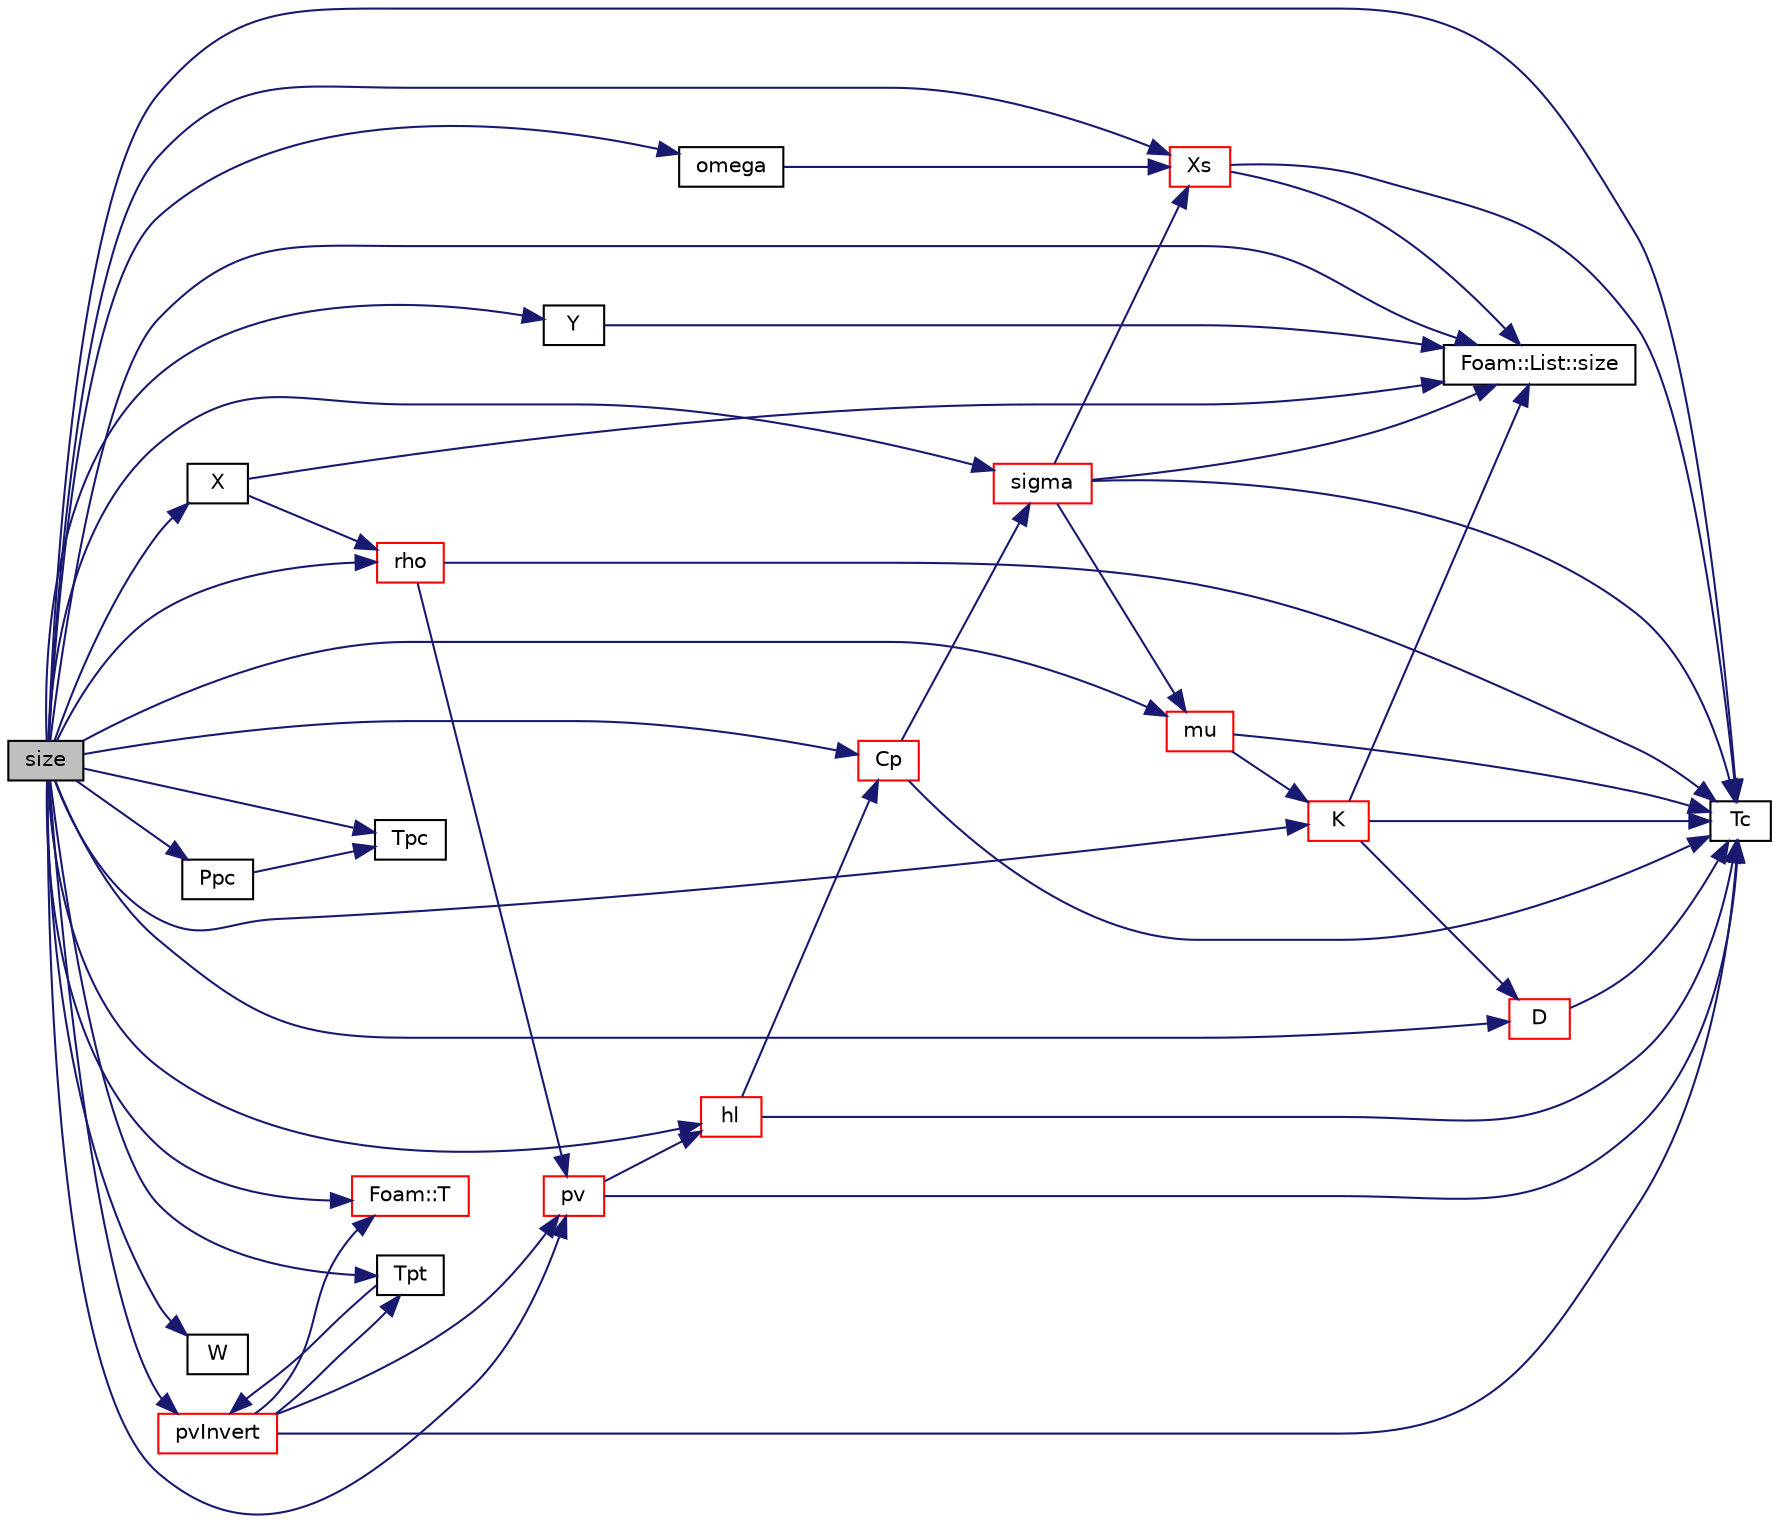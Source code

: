 digraph "size"
{
  bgcolor="transparent";
  edge [fontname="Helvetica",fontsize="10",labelfontname="Helvetica",labelfontsize="10"];
  node [fontname="Helvetica",fontsize="10",shape=record];
  rankdir="LR";
  Node1 [label="size",height=0.2,width=0.4,color="black", fillcolor="grey75", style="filled", fontcolor="black"];
  Node1 -> Node2 [color="midnightblue",fontsize="10",style="solid",fontname="Helvetica"];
  Node2 [label="Cp",height=0.2,width=0.4,color="red",URL="$a01386.html#a0102cb54209ff24e6fdaf6a709b463d1",tooltip="Calculate the mixture heat capacity [J/(kg K)]. "];
  Node2 -> Node3 [color="midnightblue",fontsize="10",style="solid",fontname="Helvetica"];
  Node3 [label="Tc",height=0.2,width=0.4,color="black",URL="$a01386.html#ae8642d8aaff026bcdab4a353b1606267",tooltip="Calculate the critical temperature of mixture. "];
  Node2 -> Node4 [color="midnightblue",fontsize="10",style="solid",fontname="Helvetica"];
  Node4 [label="sigma",height=0.2,width=0.4,color="red",URL="$a01386.html#a0f6de55ac6429793c0519d67e94afc6a",tooltip="Estimate mixture surface tension [N/m]. "];
  Node4 -> Node5 [color="midnightblue",fontsize="10",style="solid",fontname="Helvetica"];
  Node5 [label="Xs",height=0.2,width=0.4,color="red",URL="$a01386.html#a683fe42e97c2bfec151c808b93776afd",tooltip="Return the surface molar fractions. "];
  Node5 -> Node6 [color="midnightblue",fontsize="10",style="solid",fontname="Helvetica"];
  Node6 [label="Foam::List::size",height=0.2,width=0.4,color="black",URL="$a01391.html#a8a5f6fa29bd4b500caf186f60245b384",tooltip="Override size to be inconsistent with allocated storage. "];
  Node5 -> Node3 [color="midnightblue",fontsize="10",style="solid",fontname="Helvetica"];
  Node4 -> Node6 [color="midnightblue",fontsize="10",style="solid",fontname="Helvetica"];
  Node4 -> Node3 [color="midnightblue",fontsize="10",style="solid",fontname="Helvetica"];
  Node4 -> Node7 [color="midnightblue",fontsize="10",style="solid",fontname="Helvetica"];
  Node7 [label="mu",height=0.2,width=0.4,color="red",URL="$a01386.html#a07437d35a290c2e769ba2a20ea3baaeb",tooltip="Calculate the mixture viscosity [Pa s]. "];
  Node7 -> Node3 [color="midnightblue",fontsize="10",style="solid",fontname="Helvetica"];
  Node7 -> Node8 [color="midnightblue",fontsize="10",style="solid",fontname="Helvetica"];
  Node8 [label="K",height=0.2,width=0.4,color="red",URL="$a01386.html#a0944256555b93df3f5acc7e862d78b2c",tooltip="Estimate thermal conductivity [W/(m K)]. "];
  Node8 -> Node6 [color="midnightblue",fontsize="10",style="solid",fontname="Helvetica"];
  Node8 -> Node3 [color="midnightblue",fontsize="10",style="solid",fontname="Helvetica"];
  Node8 -> Node9 [color="midnightblue",fontsize="10",style="solid",fontname="Helvetica"];
  Node9 [label="D",height=0.2,width=0.4,color="red",URL="$a01386.html#a20dce83bbedb585848ee56e780b067a8",tooltip="Vapour diffussivity [m2/s]. "];
  Node9 -> Node3 [color="midnightblue",fontsize="10",style="solid",fontname="Helvetica"];
  Node1 -> Node9 [color="midnightblue",fontsize="10",style="solid",fontname="Helvetica"];
  Node1 -> Node10 [color="midnightblue",fontsize="10",style="solid",fontname="Helvetica"];
  Node10 [label="hl",height=0.2,width=0.4,color="red",URL="$a01386.html#a1dcc74c79472d08cb7a500bcfe4c3890",tooltip="Calculate the mixture latent heat [J/kg]. "];
  Node10 -> Node3 [color="midnightblue",fontsize="10",style="solid",fontname="Helvetica"];
  Node10 -> Node2 [color="midnightblue",fontsize="10",style="solid",fontname="Helvetica"];
  Node1 -> Node8 [color="midnightblue",fontsize="10",style="solid",fontname="Helvetica"];
  Node1 -> Node7 [color="midnightblue",fontsize="10",style="solid",fontname="Helvetica"];
  Node1 -> Node11 [color="midnightblue",fontsize="10",style="solid",fontname="Helvetica"];
  Node11 [label="omega",height=0.2,width=0.4,color="black",URL="$a01386.html#afbe4fe38160b97f49367aa6bcca187e0",tooltip="Return mixture accentric factor. "];
  Node11 -> Node5 [color="midnightblue",fontsize="10",style="solid",fontname="Helvetica"];
  Node1 -> Node12 [color="midnightblue",fontsize="10",style="solid",fontname="Helvetica"];
  Node12 [label="Ppc",height=0.2,width=0.4,color="black",URL="$a01386.html#a66555f2b13b4bca56ef8a6ace659e351",tooltip="Return pseudocritical pressure (modified Prausnitz and Gunn) "];
  Node12 -> Node13 [color="midnightblue",fontsize="10",style="solid",fontname="Helvetica"];
  Node13 [label="Tpc",height=0.2,width=0.4,color="black",URL="$a01386.html#a205f8a05bdbae9fa659920d6f93f096b",tooltip="Return pseudocritical temperature according to Kay&#39;s rule. "];
  Node1 -> Node14 [color="midnightblue",fontsize="10",style="solid",fontname="Helvetica"];
  Node14 [label="pv",height=0.2,width=0.4,color="red",URL="$a01386.html#ad8c216545ddcfedd259ad972d8975b06",tooltip="Calculate the mixture vapour pressure [Pa]. "];
  Node14 -> Node3 [color="midnightblue",fontsize="10",style="solid",fontname="Helvetica"];
  Node14 -> Node10 [color="midnightblue",fontsize="10",style="solid",fontname="Helvetica"];
  Node1 -> Node15 [color="midnightblue",fontsize="10",style="solid",fontname="Helvetica"];
  Node15 [label="pvInvert",height=0.2,width=0.4,color="red",URL="$a01386.html#ac74418355537b4f4519db841c6062d98",tooltip="Invert the vapour pressure relationship to retrieve the boiling. "];
  Node15 -> Node3 [color="midnightblue",fontsize="10",style="solid",fontname="Helvetica"];
  Node15 -> Node16 [color="midnightblue",fontsize="10",style="solid",fontname="Helvetica"];
  Node16 [label="Tpt",height=0.2,width=0.4,color="black",URL="$a01386.html#aec2de03a2360f731305909d31a74eca6",tooltip="Return pseudo triple point temperature (mole averaged formulation) "];
  Node16 -> Node15 [color="midnightblue",fontsize="10",style="solid",fontname="Helvetica"];
  Node15 -> Node14 [color="midnightblue",fontsize="10",style="solid",fontname="Helvetica"];
  Node15 -> Node17 [color="midnightblue",fontsize="10",style="solid",fontname="Helvetica"];
  Node17 [label="Foam::T",height=0.2,width=0.4,color="red",URL="$a10974.html#ae57fda0abb14bb0944947c463c6e09d4"];
  Node1 -> Node18 [color="midnightblue",fontsize="10",style="solid",fontname="Helvetica"];
  Node18 [label="rho",height=0.2,width=0.4,color="red",URL="$a01386.html#ae09f61aa6623c67efea6b2ebb424d60b",tooltip="Calculate the mixture density [kg/m^3]. "];
  Node18 -> Node3 [color="midnightblue",fontsize="10",style="solid",fontname="Helvetica"];
  Node18 -> Node14 [color="midnightblue",fontsize="10",style="solid",fontname="Helvetica"];
  Node1 -> Node4 [color="midnightblue",fontsize="10",style="solid",fontname="Helvetica"];
  Node1 -> Node6 [color="midnightblue",fontsize="10",style="solid",fontname="Helvetica"];
  Node1 -> Node17 [color="midnightblue",fontsize="10",style="solid",fontname="Helvetica"];
  Node1 -> Node3 [color="midnightblue",fontsize="10",style="solid",fontname="Helvetica"];
  Node1 -> Node13 [color="midnightblue",fontsize="10",style="solid",fontname="Helvetica"];
  Node1 -> Node16 [color="midnightblue",fontsize="10",style="solid",fontname="Helvetica"];
  Node1 -> Node19 [color="midnightblue",fontsize="10",style="solid",fontname="Helvetica"];
  Node19 [label="W",height=0.2,width=0.4,color="black",URL="$a01386.html#afb54f98e9966e3209da32ca31b290121",tooltip="Calculate the mean molecular weight [kg/kmol]. "];
  Node1 -> Node20 [color="midnightblue",fontsize="10",style="solid",fontname="Helvetica"];
  Node20 [label="X",height=0.2,width=0.4,color="black",URL="$a01386.html#a3ca3d8001d29e23710a95ca9c9ef6eff",tooltip="Returns the mole fractions corresponding to the given mass fractions. "];
  Node20 -> Node6 [color="midnightblue",fontsize="10",style="solid",fontname="Helvetica"];
  Node20 -> Node18 [color="midnightblue",fontsize="10",style="solid",fontname="Helvetica"];
  Node1 -> Node5 [color="midnightblue",fontsize="10",style="solid",fontname="Helvetica"];
  Node1 -> Node21 [color="midnightblue",fontsize="10",style="solid",fontname="Helvetica"];
  Node21 [label="Y",height=0.2,width=0.4,color="black",URL="$a01386.html#a7d7e117ef0f03d5d117b3dbec678d556",tooltip="Returns the mass fractions corresponding to the given mole fractions. "];
  Node21 -> Node6 [color="midnightblue",fontsize="10",style="solid",fontname="Helvetica"];
}
